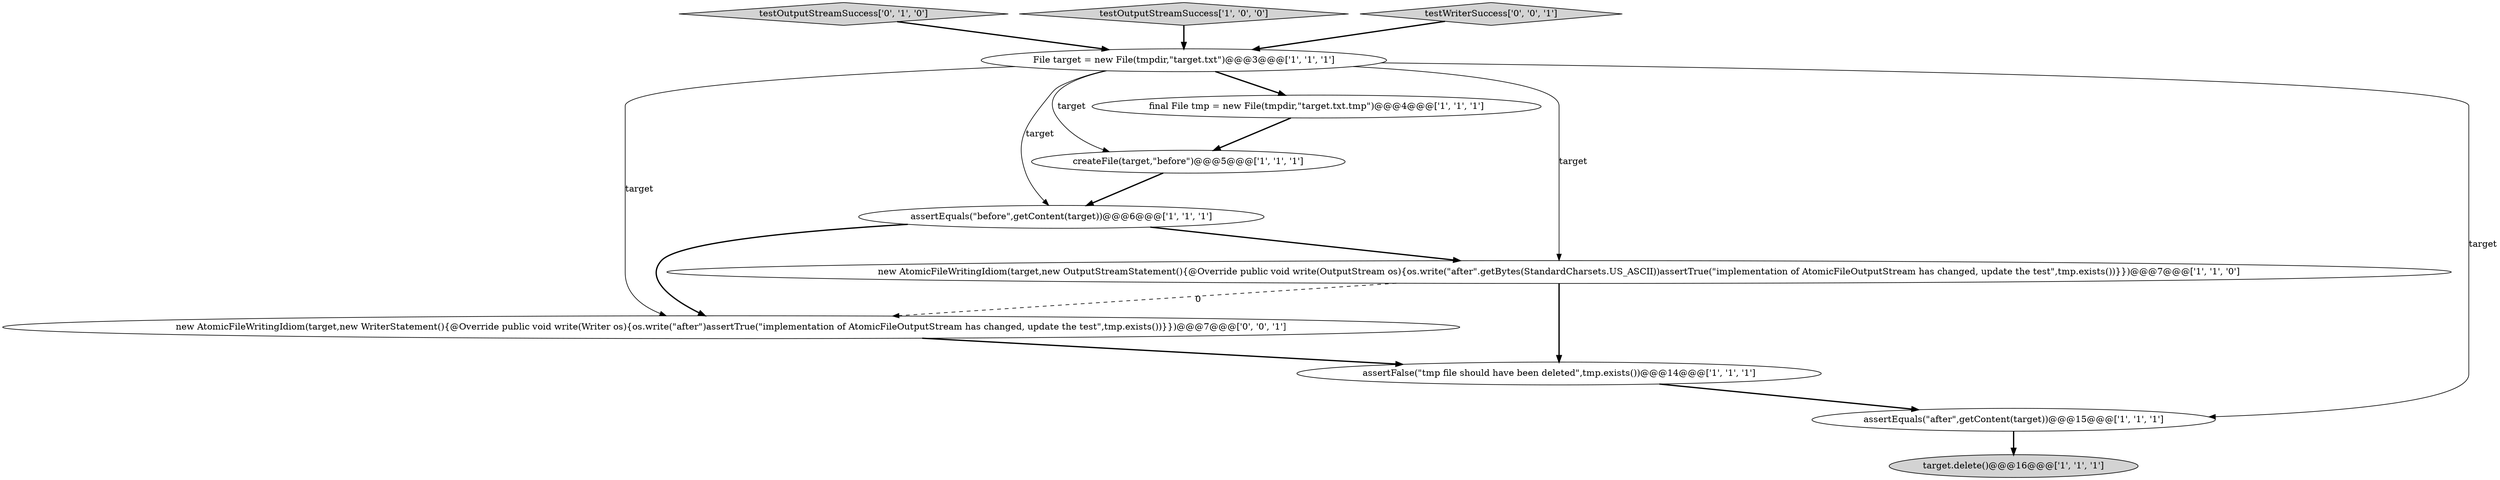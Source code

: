digraph {
9 [style = filled, label = "testOutputStreamSuccess['0', '1', '0']", fillcolor = lightgray, shape = diamond image = "AAA0AAABBB2BBB"];
1 [style = filled, label = "createFile(target,\"before\")@@@5@@@['1', '1', '1']", fillcolor = white, shape = ellipse image = "AAA0AAABBB1BBB"];
2 [style = filled, label = "new AtomicFileWritingIdiom(target,new OutputStreamStatement(){@Override public void write(OutputStream os){os.write(\"after\".getBytes(StandardCharsets.US_ASCII))assertTrue(\"implementation of AtomicFileOutputStream has changed, update the test\",tmp.exists())}})@@@7@@@['1', '1', '0']", fillcolor = white, shape = ellipse image = "AAA0AAABBB1BBB"];
3 [style = filled, label = "assertEquals(\"before\",getContent(target))@@@6@@@['1', '1', '1']", fillcolor = white, shape = ellipse image = "AAA0AAABBB1BBB"];
10 [style = filled, label = "new AtomicFileWritingIdiom(target,new WriterStatement(){@Override public void write(Writer os){os.write(\"after\")assertTrue(\"implementation of AtomicFileOutputStream has changed, update the test\",tmp.exists())}})@@@7@@@['0', '0', '1']", fillcolor = white, shape = ellipse image = "AAA0AAABBB3BBB"];
5 [style = filled, label = "File target = new File(tmpdir,\"target.txt\")@@@3@@@['1', '1', '1']", fillcolor = white, shape = ellipse image = "AAA0AAABBB1BBB"];
6 [style = filled, label = "assertEquals(\"after\",getContent(target))@@@15@@@['1', '1', '1']", fillcolor = white, shape = ellipse image = "AAA0AAABBB1BBB"];
0 [style = filled, label = "assertFalse(\"tmp file should have been deleted\",tmp.exists())@@@14@@@['1', '1', '1']", fillcolor = white, shape = ellipse image = "AAA0AAABBB1BBB"];
8 [style = filled, label = "final File tmp = new File(tmpdir,\"target.txt.tmp\")@@@4@@@['1', '1', '1']", fillcolor = white, shape = ellipse image = "AAA0AAABBB1BBB"];
4 [style = filled, label = "testOutputStreamSuccess['1', '0', '0']", fillcolor = lightgray, shape = diamond image = "AAA0AAABBB1BBB"];
7 [style = filled, label = "target.delete()@@@16@@@['1', '1', '1']", fillcolor = lightgray, shape = ellipse image = "AAA0AAABBB1BBB"];
11 [style = filled, label = "testWriterSuccess['0', '0', '1']", fillcolor = lightgray, shape = diamond image = "AAA0AAABBB3BBB"];
0->6 [style = bold, label=""];
4->5 [style = bold, label=""];
5->1 [style = solid, label="target"];
2->0 [style = bold, label=""];
3->10 [style = bold, label=""];
1->3 [style = bold, label=""];
5->3 [style = solid, label="target"];
2->10 [style = dashed, label="0"];
6->7 [style = bold, label=""];
5->8 [style = bold, label=""];
5->10 [style = solid, label="target"];
9->5 [style = bold, label=""];
3->2 [style = bold, label=""];
10->0 [style = bold, label=""];
5->2 [style = solid, label="target"];
11->5 [style = bold, label=""];
5->6 [style = solid, label="target"];
8->1 [style = bold, label=""];
}
